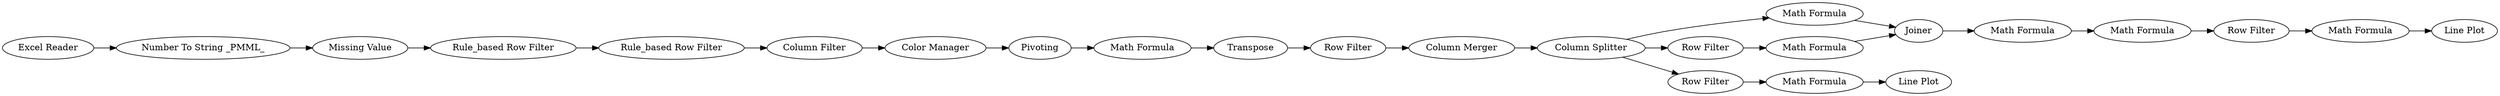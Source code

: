 digraph {
	"1579262094184364065_40" [label="Color Manager"]
	"1579262094184364065_69" [label="Column Merger"]
	"1579262094184364065_71" [label="Row Filter"]
	"1579262094184364065_81" [label="Math Formula"]
	"1579262094184364065_83" [label="Line Plot"]
	"1579262094184364065_63" [label="Math Formula"]
	"1579262094184364065_38" [label="Number To String _PMML_"]
	"1579262094184364065_75" [label="Math Formula"]
	"1579262094184364065_70" [label="Column Splitter"]
	"1579262094184364065_82" [label="Row Filter"]
	"1579262094184364065_86" [label="Line Plot"]
	"1579262094184364065_88" [label="Math Formula"]
	"1579262094184364065_87" [label="Row Filter"]
	"1579262094184364065_44" [label="Rule_based Row Filter"]
	"1579262094184364065_67" [label="Row Filter"]
	"1579262094184364065_68" [label="Math Formula"]
	"1579262094184364065_77" [label=Joiner]
	"1579262094184364065_64" [label=Transpose]
	"1579262094184364065_60" [label=Pivoting]
	"1579262094184364065_21" [label="Excel Reader"]
	"1579262094184364065_89" [label="Math Formula"]
	"1579262094184364065_61" [label="Missing Value"]
	"1579262094184364065_36" [label="Rule_based Row Filter"]
	"1579262094184364065_37" [label="Column Filter"]
	"1579262094184364065_76" [label="Math Formula"]
	"1579262094184364065_70" -> "1579262094184364065_87"
	"1579262094184364065_64" -> "1579262094184364065_67"
	"1579262094184364065_21" -> "1579262094184364065_38"
	"1579262094184364065_87" -> "1579262094184364065_88"
	"1579262094184364065_61" -> "1579262094184364065_36"
	"1579262094184364065_40" -> "1579262094184364065_60"
	"1579262094184364065_71" -> "1579262094184364065_75"
	"1579262094184364065_37" -> "1579262094184364065_40"
	"1579262094184364065_44" -> "1579262094184364065_37"
	"1579262094184364065_88" -> "1579262094184364065_86"
	"1579262094184364065_70" -> "1579262094184364065_76"
	"1579262094184364065_75" -> "1579262094184364065_77"
	"1579262094184364065_69" -> "1579262094184364065_70"
	"1579262094184364065_36" -> "1579262094184364065_44"
	"1579262094184364065_76" -> "1579262094184364065_77"
	"1579262094184364065_38" -> "1579262094184364065_61"
	"1579262094184364065_68" -> "1579262094184364065_81"
	"1579262094184364065_67" -> "1579262094184364065_69"
	"1579262094184364065_89" -> "1579262094184364065_83"
	"1579262094184364065_63" -> "1579262094184364065_64"
	"1579262094184364065_82" -> "1579262094184364065_89"
	"1579262094184364065_77" -> "1579262094184364065_68"
	"1579262094184364065_81" -> "1579262094184364065_82"
	"1579262094184364065_70" -> "1579262094184364065_71"
	"1579262094184364065_60" -> "1579262094184364065_63"
	rankdir=LR
}
